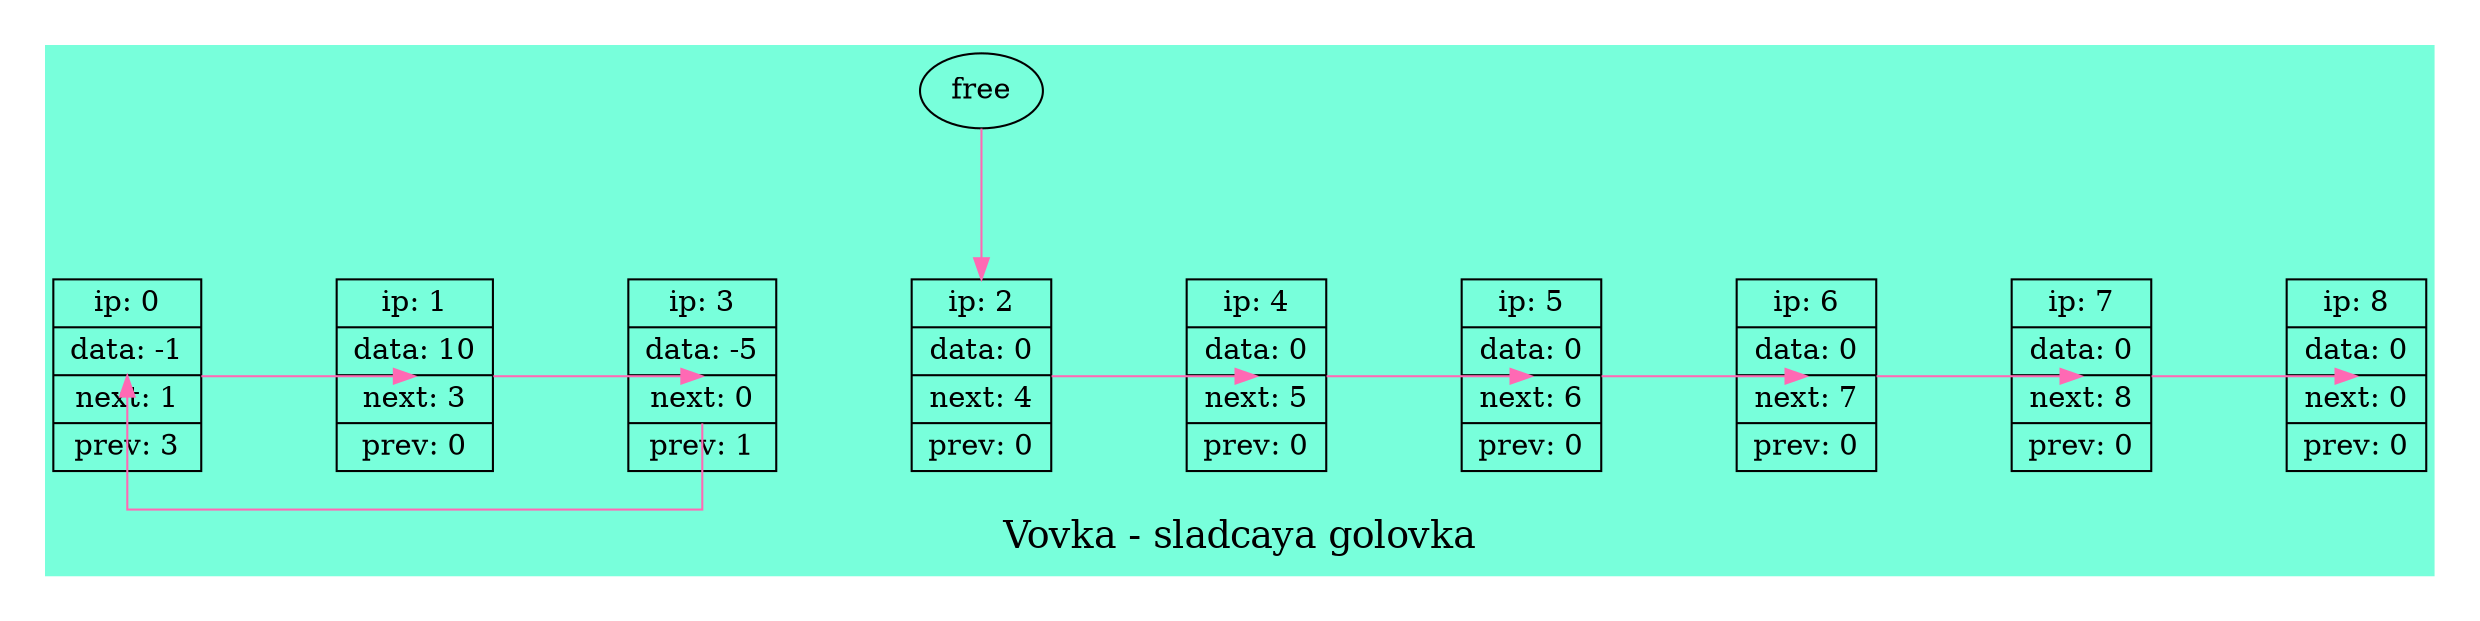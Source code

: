 
digraph structs {
harset = "UTF-8";
rankdir=TB;
label = "Vovka - sladcaya golovka";
bgcolor = "#0000aa";
fontcolor = black;
fontsize = 18;
style = "rounded";
margin = 0.3;
splines = ortho;
ranksep = 1.0;
nodesep = 0.9;
bgcolor = "#78FFDB";
edge [color="#FF69B4"]
;node0 [shape=record,label="{ip: 0|<f1> data: -1 | <f2> next: 1 | <f3> prev: 3}"];
node1 [shape=record,label="{ip: 1|<f1> data: 10 | <f2> next: 3 | <f3> prev: 0}"];
node2 [shape=record,label="{ip: 2|<f1> data: 0 | <f2> next: 4 | <f3> prev: 0}"];
node3 [shape=record,label="{ip: 3|<f1> data: -5 | <f2> next: 0 | <f3> prev: 1}"];
node4 [shape=record,label="{ip: 4|<f1> data: 0 | <f2> next: 5 | <f3> prev: 0}"];
node5 [shape=record,label="{ip: 5|<f1> data: 0 | <f2> next: 6 | <f3> prev: 0}"];
node6 [shape=record,label="{ip: 6|<f1> data: 0 | <f2> next: 7 | <f3> prev: 0}"];
node7 [shape=record,label="{ip: 7|<f1> data: 0 | <f2> next: 8 | <f3> prev: 0}"];
node8 [shape=record,label="{ip: 8|<f1> data: 0 | <f2> next: 0 | <f3> prev: 0}"];

node0:f2 -> node1:f1;
node1:f2 -> node3:f1;
node2:f2 -> node4:f1;
node3:f2 -> node0:f1;
node4:f2 -> node5:f1;
node5:f2 -> node6:f1;
node6:f2 -> node7:f1;
node7:f2 -> node8:f1;
free -> node2
{ rank = same; node0; node1; node2; node3; node4; node5; node6; node7; node8; }
}
